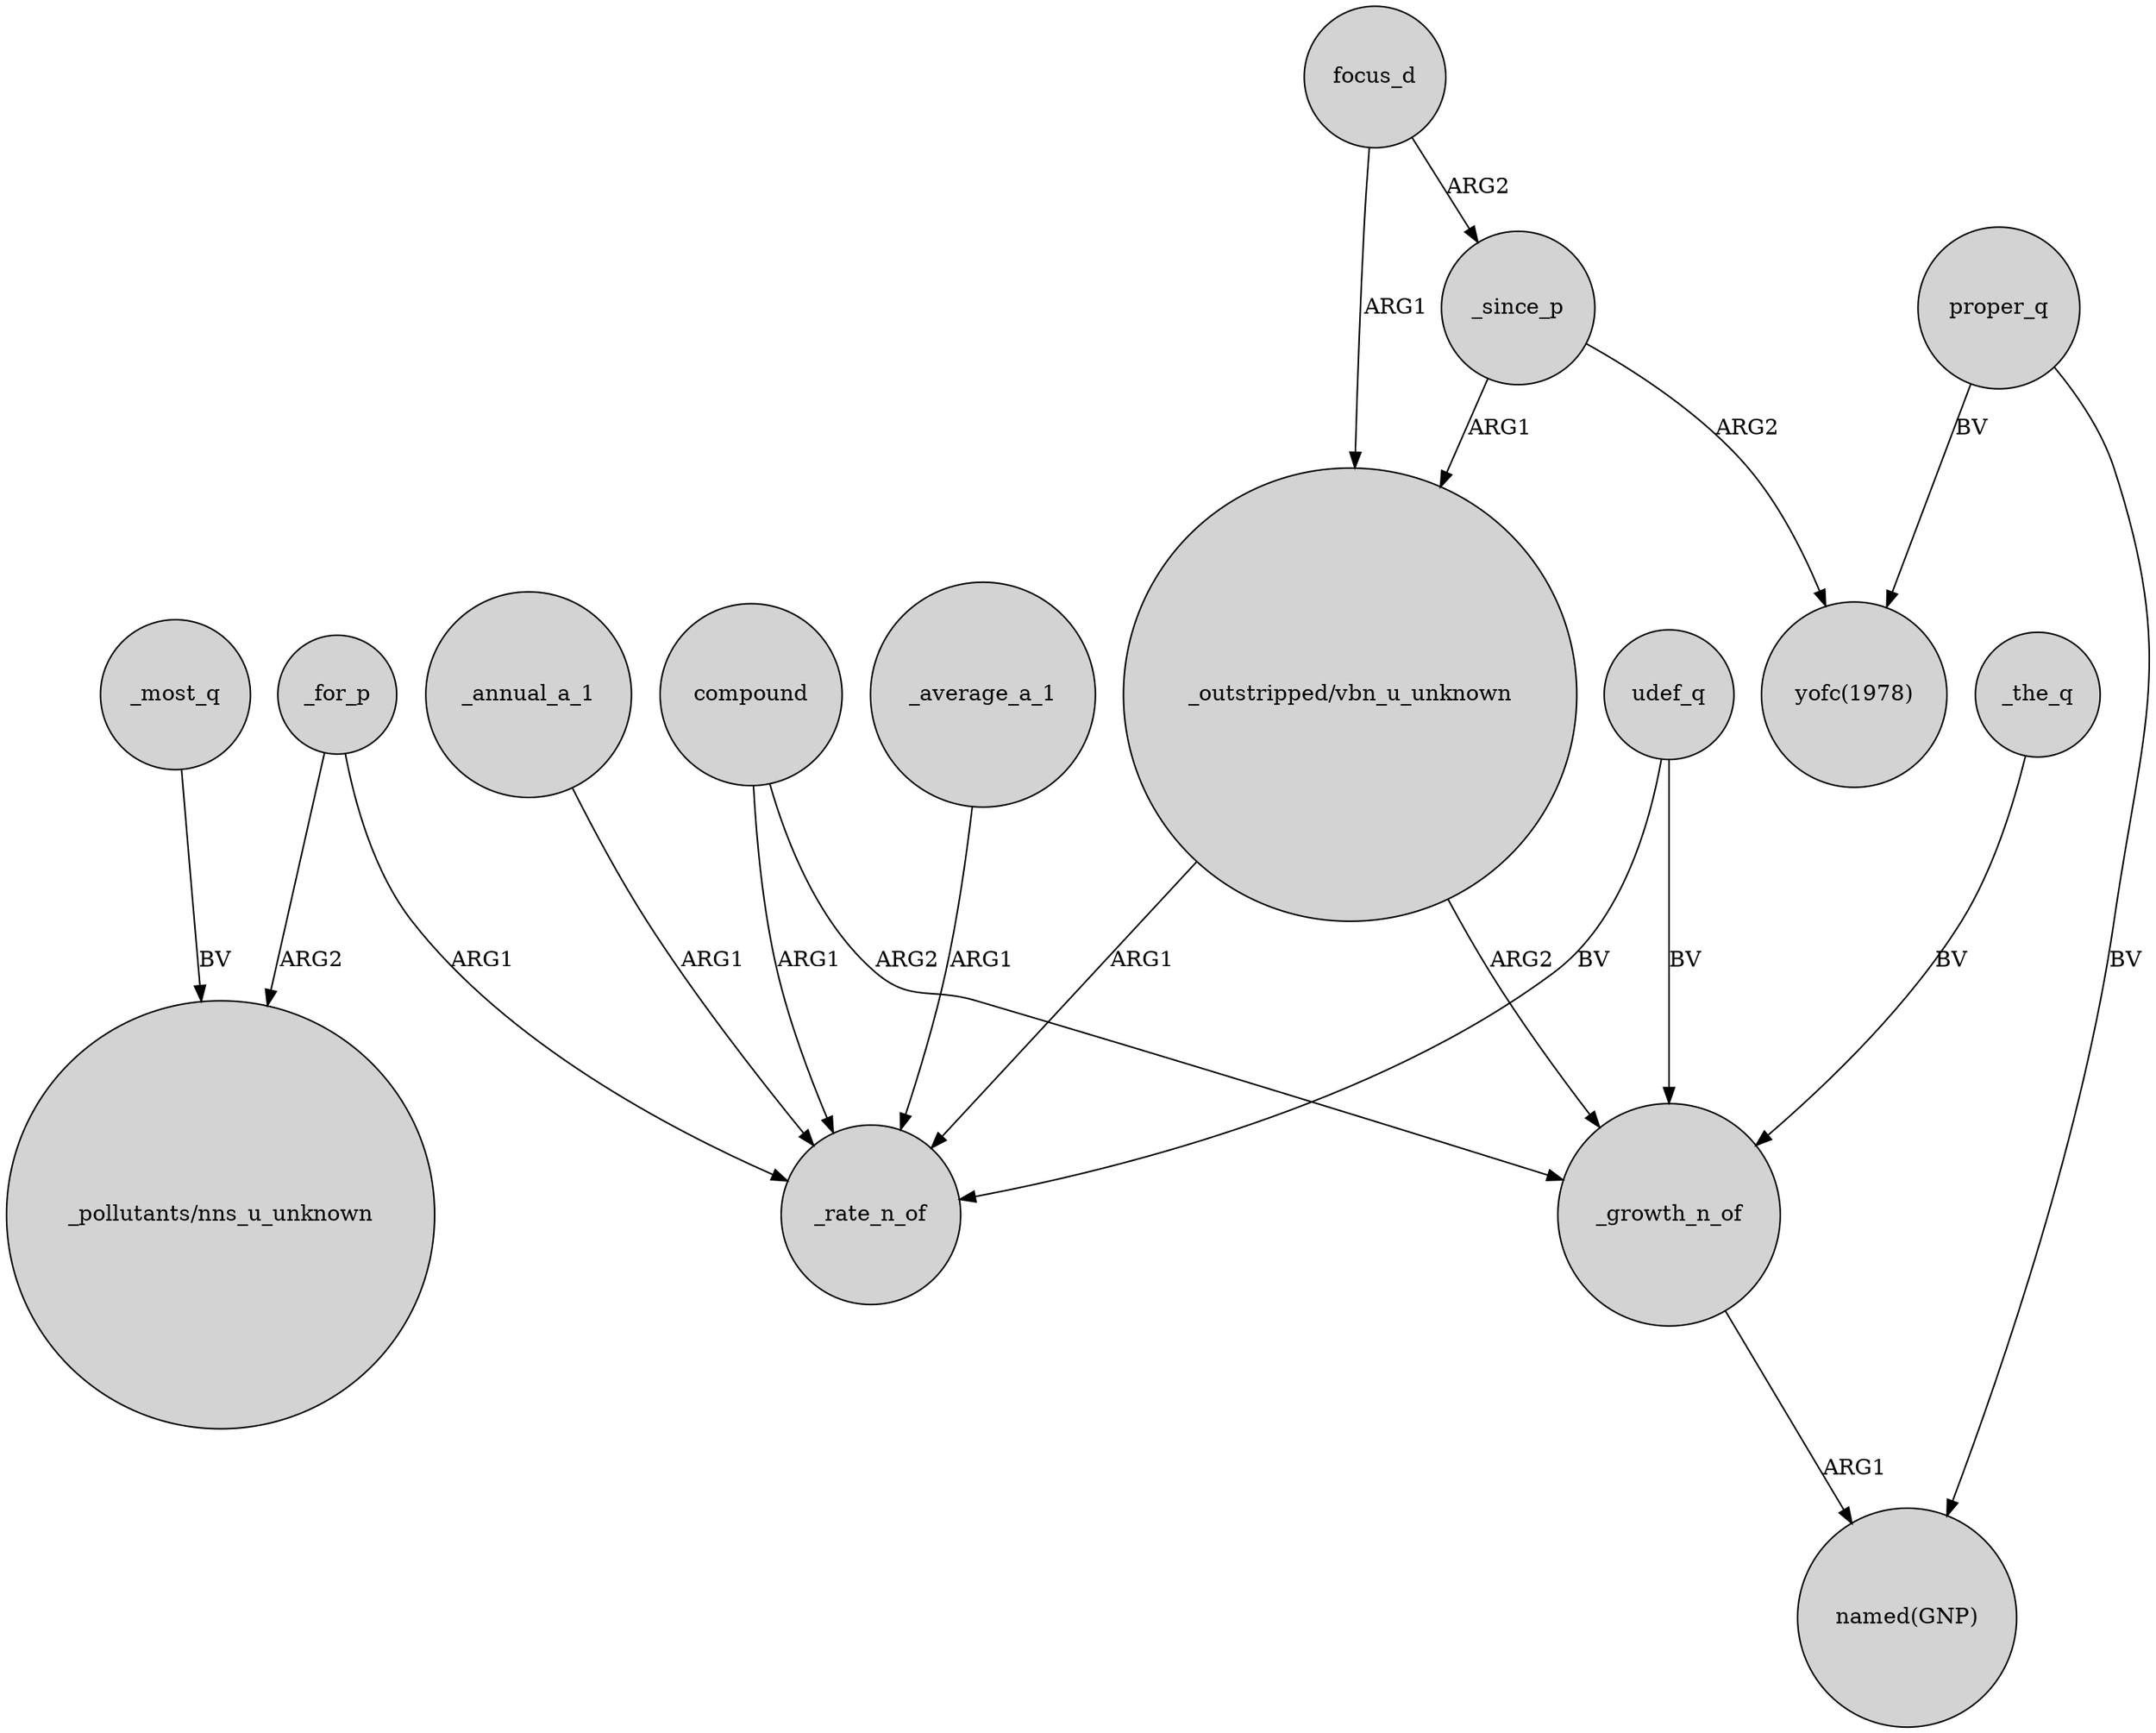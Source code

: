 digraph {
	node [shape=circle style=filled]
	_since_p -> "_outstripped/vbn_u_unknown" [label=ARG1]
	focus_d -> _since_p [label=ARG2]
	focus_d -> "_outstripped/vbn_u_unknown" [label=ARG1]
	_for_p -> _rate_n_of [label=ARG1]
	compound -> _rate_n_of [label=ARG1]
	_since_p -> "yofc(1978)" [label=ARG2]
	udef_q -> _rate_n_of [label=BV]
	compound -> _growth_n_of [label=ARG2]
	_for_p -> "_pollutants/nns_u_unknown" [label=ARG2]
	proper_q -> "named(GNP)" [label=BV]
	_growth_n_of -> "named(GNP)" [label=ARG1]
	proper_q -> "yofc(1978)" [label=BV]
	_annual_a_1 -> _rate_n_of [label=ARG1]
	_the_q -> _growth_n_of [label=BV]
	_average_a_1 -> _rate_n_of [label=ARG1]
	"_outstripped/vbn_u_unknown" -> _growth_n_of [label=ARG2]
	udef_q -> _growth_n_of [label=BV]
	_most_q -> "_pollutants/nns_u_unknown" [label=BV]
	"_outstripped/vbn_u_unknown" -> _rate_n_of [label=ARG1]
}
